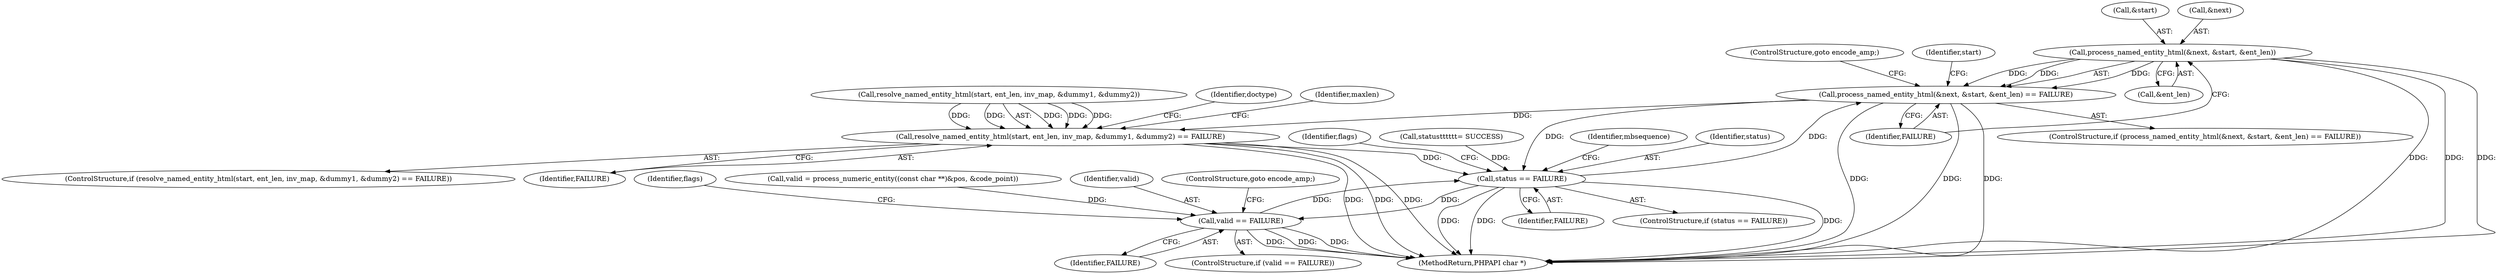 digraph "0_php-src_0da8b8b801f9276359262f1ef8274c7812d3dfda?w=1_5@pointer" {
"1000669" [label="(Call,process_named_entity_html(&next, &start, &ent_len))"];
"1000668" [label="(Call,process_named_entity_html(&next, &start, &ent_len) == FAILURE)"];
"1000330" [label="(Call,status == FAILURE)"];
"1000627" [label="(Call,valid == FAILURE)"];
"1000679" [label="(Call,resolve_named_entity_html(start, ent_len, inv_map, &dummy1, &dummy2) == FAILURE)"];
"1000667" [label="(ControlStructure,if (process_named_entity_html(&next, &start, &ent_len) == FAILURE))"];
"1000677" [label="(ControlStructure,goto encode_amp;)"];
"1000674" [label="(Call,&ent_len)"];
"1000791" [label="(MethodReturn,PHPAPI char *)"];
"1000370" [label="(Identifier,mbsequence)"];
"1000330" [label="(Call,status == FAILURE)"];
"1000633" [label="(Identifier,flags)"];
"1000617" [label="(Call,valid = process_numeric_entity((const char **)&pos, &code_point))"];
"1000681" [label="(Identifier,start)"];
"1000627" [label="(Call,valid == FAILURE)"];
"1000331" [label="(Identifier,status)"];
"1000629" [label="(Identifier,FAILURE)"];
"1000332" [label="(Identifier,FAILURE)"];
"1000628" [label="(Identifier,valid)"];
"1000694" [label="(Identifier,doctype)"];
"1000688" [label="(Identifier,FAILURE)"];
"1000626" [label="(ControlStructure,if (valid == FAILURE))"];
"1000672" [label="(Call,&start)"];
"1000678" [label="(ControlStructure,if (resolve_named_entity_html(start, ent_len, inv_map, &dummy1, &dummy2) == FAILURE))"];
"1000630" [label="(ControlStructure,goto encode_amp;)"];
"1000676" [label="(Identifier,FAILURE)"];
"1000679" [label="(Call,resolve_named_entity_html(start, ent_len, inv_map, &dummy1, &dummy2) == FAILURE)"];
"1000329" [label="(ControlStructure,if (status == FAILURE))"];
"1000669" [label="(Call,process_named_entity_html(&next, &start, &ent_len))"];
"1000668" [label="(Call,process_named_entity_html(&next, &start, &ent_len) == FAILURE)"];
"1000336" [label="(Identifier,flags)"];
"1000670" [label="(Call,&next)"];
"1000728" [label="(Identifier,maxlen)"];
"1000680" [label="(Call,resolve_named_entity_html(start, ent_len, inv_map, &dummy1, &dummy2))"];
"1000296" [label="(Call,status\t\t\t\t\t\t= SUCCESS)"];
"1000669" -> "1000668"  [label="AST: "];
"1000669" -> "1000674"  [label="CFG: "];
"1000670" -> "1000669"  [label="AST: "];
"1000672" -> "1000669"  [label="AST: "];
"1000674" -> "1000669"  [label="AST: "];
"1000676" -> "1000669"  [label="CFG: "];
"1000669" -> "1000791"  [label="DDG: "];
"1000669" -> "1000791"  [label="DDG: "];
"1000669" -> "1000791"  [label="DDG: "];
"1000669" -> "1000668"  [label="DDG: "];
"1000669" -> "1000668"  [label="DDG: "];
"1000669" -> "1000668"  [label="DDG: "];
"1000668" -> "1000667"  [label="AST: "];
"1000668" -> "1000676"  [label="CFG: "];
"1000676" -> "1000668"  [label="AST: "];
"1000677" -> "1000668"  [label="CFG: "];
"1000681" -> "1000668"  [label="CFG: "];
"1000668" -> "1000791"  [label="DDG: "];
"1000668" -> "1000791"  [label="DDG: "];
"1000668" -> "1000791"  [label="DDG: "];
"1000668" -> "1000330"  [label="DDG: "];
"1000330" -> "1000668"  [label="DDG: "];
"1000668" -> "1000679"  [label="DDG: "];
"1000330" -> "1000329"  [label="AST: "];
"1000330" -> "1000332"  [label="CFG: "];
"1000331" -> "1000330"  [label="AST: "];
"1000332" -> "1000330"  [label="AST: "];
"1000336" -> "1000330"  [label="CFG: "];
"1000370" -> "1000330"  [label="CFG: "];
"1000330" -> "1000791"  [label="DDG: "];
"1000330" -> "1000791"  [label="DDG: "];
"1000330" -> "1000791"  [label="DDG: "];
"1000296" -> "1000330"  [label="DDG: "];
"1000627" -> "1000330"  [label="DDG: "];
"1000679" -> "1000330"  [label="DDG: "];
"1000330" -> "1000627"  [label="DDG: "];
"1000627" -> "1000626"  [label="AST: "];
"1000627" -> "1000629"  [label="CFG: "];
"1000628" -> "1000627"  [label="AST: "];
"1000629" -> "1000627"  [label="AST: "];
"1000630" -> "1000627"  [label="CFG: "];
"1000633" -> "1000627"  [label="CFG: "];
"1000627" -> "1000791"  [label="DDG: "];
"1000627" -> "1000791"  [label="DDG: "];
"1000627" -> "1000791"  [label="DDG: "];
"1000617" -> "1000627"  [label="DDG: "];
"1000679" -> "1000678"  [label="AST: "];
"1000679" -> "1000688"  [label="CFG: "];
"1000680" -> "1000679"  [label="AST: "];
"1000688" -> "1000679"  [label="AST: "];
"1000694" -> "1000679"  [label="CFG: "];
"1000728" -> "1000679"  [label="CFG: "];
"1000679" -> "1000791"  [label="DDG: "];
"1000679" -> "1000791"  [label="DDG: "];
"1000679" -> "1000791"  [label="DDG: "];
"1000680" -> "1000679"  [label="DDG: "];
"1000680" -> "1000679"  [label="DDG: "];
"1000680" -> "1000679"  [label="DDG: "];
"1000680" -> "1000679"  [label="DDG: "];
"1000680" -> "1000679"  [label="DDG: "];
}
